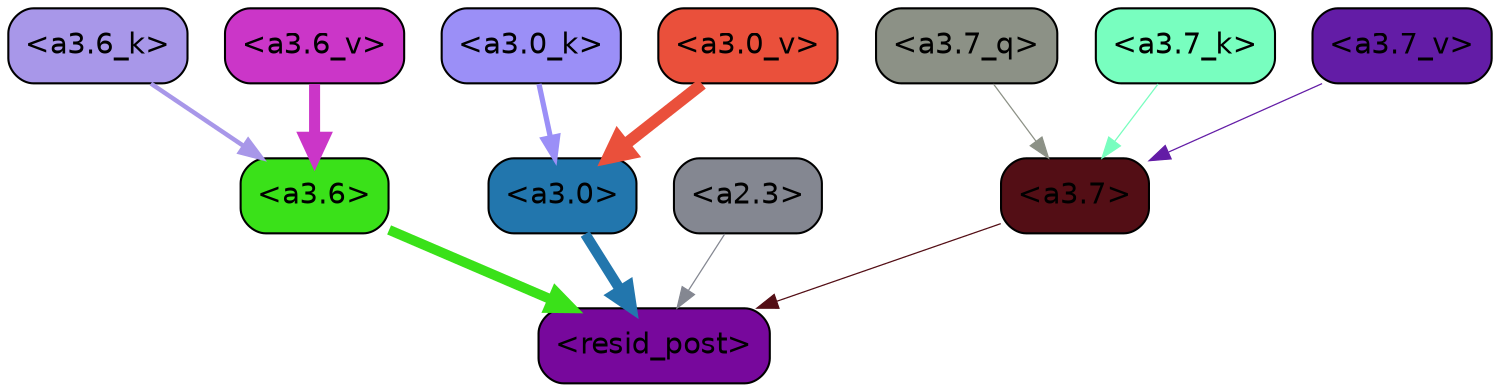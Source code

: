 strict digraph "" {
	graph [bgcolor=transparent,
		layout=dot,
		overlap=false,
		splines=true
	];
	"<a3.7>"	[color=black,
		fillcolor="#530e15",
		fontname=Helvetica,
		shape=box,
		style="filled, rounded"];
	"<resid_post>"	[color=black,
		fillcolor="#77089c",
		fontname=Helvetica,
		shape=box,
		style="filled, rounded"];
	"<a3.7>" -> "<resid_post>"	[color="#530e15",
		penwidth=0.6];
	"<a3.6>"	[color=black,
		fillcolor="#3ae119",
		fontname=Helvetica,
		shape=box,
		style="filled, rounded"];
	"<a3.6>" -> "<resid_post>"	[color="#3ae119",
		penwidth=4.749041676521301];
	"<a3.0>"	[color=black,
		fillcolor="#2276ad",
		fontname=Helvetica,
		shape=box,
		style="filled, rounded"];
	"<a3.0>" -> "<resid_post>"	[color="#2276ad",
		penwidth=5.004215121269226];
	"<a2.3>"	[color=black,
		fillcolor="#848791",
		fontname=Helvetica,
		shape=box,
		style="filled, rounded"];
	"<a2.3>" -> "<resid_post>"	[color="#848791",
		penwidth=0.6];
	"<a3.7_q>"	[color=black,
		fillcolor="#8c9186",
		fontname=Helvetica,
		shape=box,
		style="filled, rounded"];
	"<a3.7_q>" -> "<a3.7>"	[color="#8c9186",
		penwidth=0.6];
	"<a3.7_k>"	[color=black,
		fillcolor="#78febf",
		fontname=Helvetica,
		shape=box,
		style="filled, rounded"];
	"<a3.7_k>" -> "<a3.7>"	[color="#78febf",
		penwidth=0.6];
	"<a3.6_k>"	[color=black,
		fillcolor="#a897e9",
		fontname=Helvetica,
		shape=box,
		style="filled, rounded"];
	"<a3.6_k>" -> "<a3.6>"	[color="#a897e9",
		penwidth=2.13908451795578];
	"<a3.0_k>"	[color=black,
		fillcolor="#9b8ff7",
		fontname=Helvetica,
		shape=box,
		style="filled, rounded"];
	"<a3.0_k>" -> "<a3.0>"	[color="#9b8ff7",
		penwidth=2.520303964614868];
	"<a3.7_v>"	[color=black,
		fillcolor="#631ca6",
		fontname=Helvetica,
		shape=box,
		style="filled, rounded"];
	"<a3.7_v>" -> "<a3.7>"	[color="#631ca6",
		penwidth=0.6];
	"<a3.6_v>"	[color=black,
		fillcolor="#cb36c8",
		fontname=Helvetica,
		shape=box,
		style="filled, rounded"];
	"<a3.6_v>" -> "<a3.6>"	[color="#cb36c8",
		penwidth=5.297133803367615];
	"<a3.0_v>"	[color=black,
		fillcolor="#ea503b",
		fontname=Helvetica,
		shape=box,
		style="filled, rounded"];
	"<a3.0_v>" -> "<a3.0>"	[color="#ea503b",
		penwidth=5.680712580680847];
}
